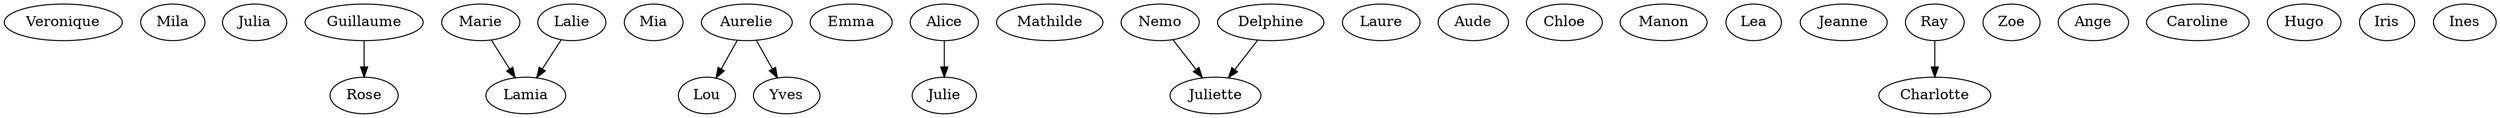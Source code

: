 strict digraph G {
  Veronique;
  Mila;
  Julia;
  Rose;
  Rose;
  Lamia;
  Guillaume;
  Mia;
  Aurelie;
  Emma;
  Aurelie;
  Alice;
  Lamia;
  Lamia;
  Julie;
  Lou;
  Yves;
  Marie;
  Mathilde;
  Juliette;
  Laure;
  Nemo;
  Aude;
  Chloe;
  Manon;
  Aurelie;
  Lea;
  Jeanne;
  Emma;
  Charlotte;
  Aude;
  Mia;
  Alice;
  Lamia;
  Julie;
  Lalie;
  Zoe;
  Ange;
  Juliette;
  Alice;
  Julie;
  Caroline;
  Hugo;
  Iris;
  Delphine;
  Mia;
  Lalie;
  Ines;
  Ray;
  Charlotte;
  Mathilde;
  Ange;
  Marie;
  Guillaume -> Rose;
  Aurelie -> Lou;
  Aurelie -> Yves;
  Marie -> Lamia;
  Nemo -> Juliette;
  Alice -> Julie;
  Delphine -> Juliette;
  Lalie -> Lamia;
  Ray -> Charlotte;
}
